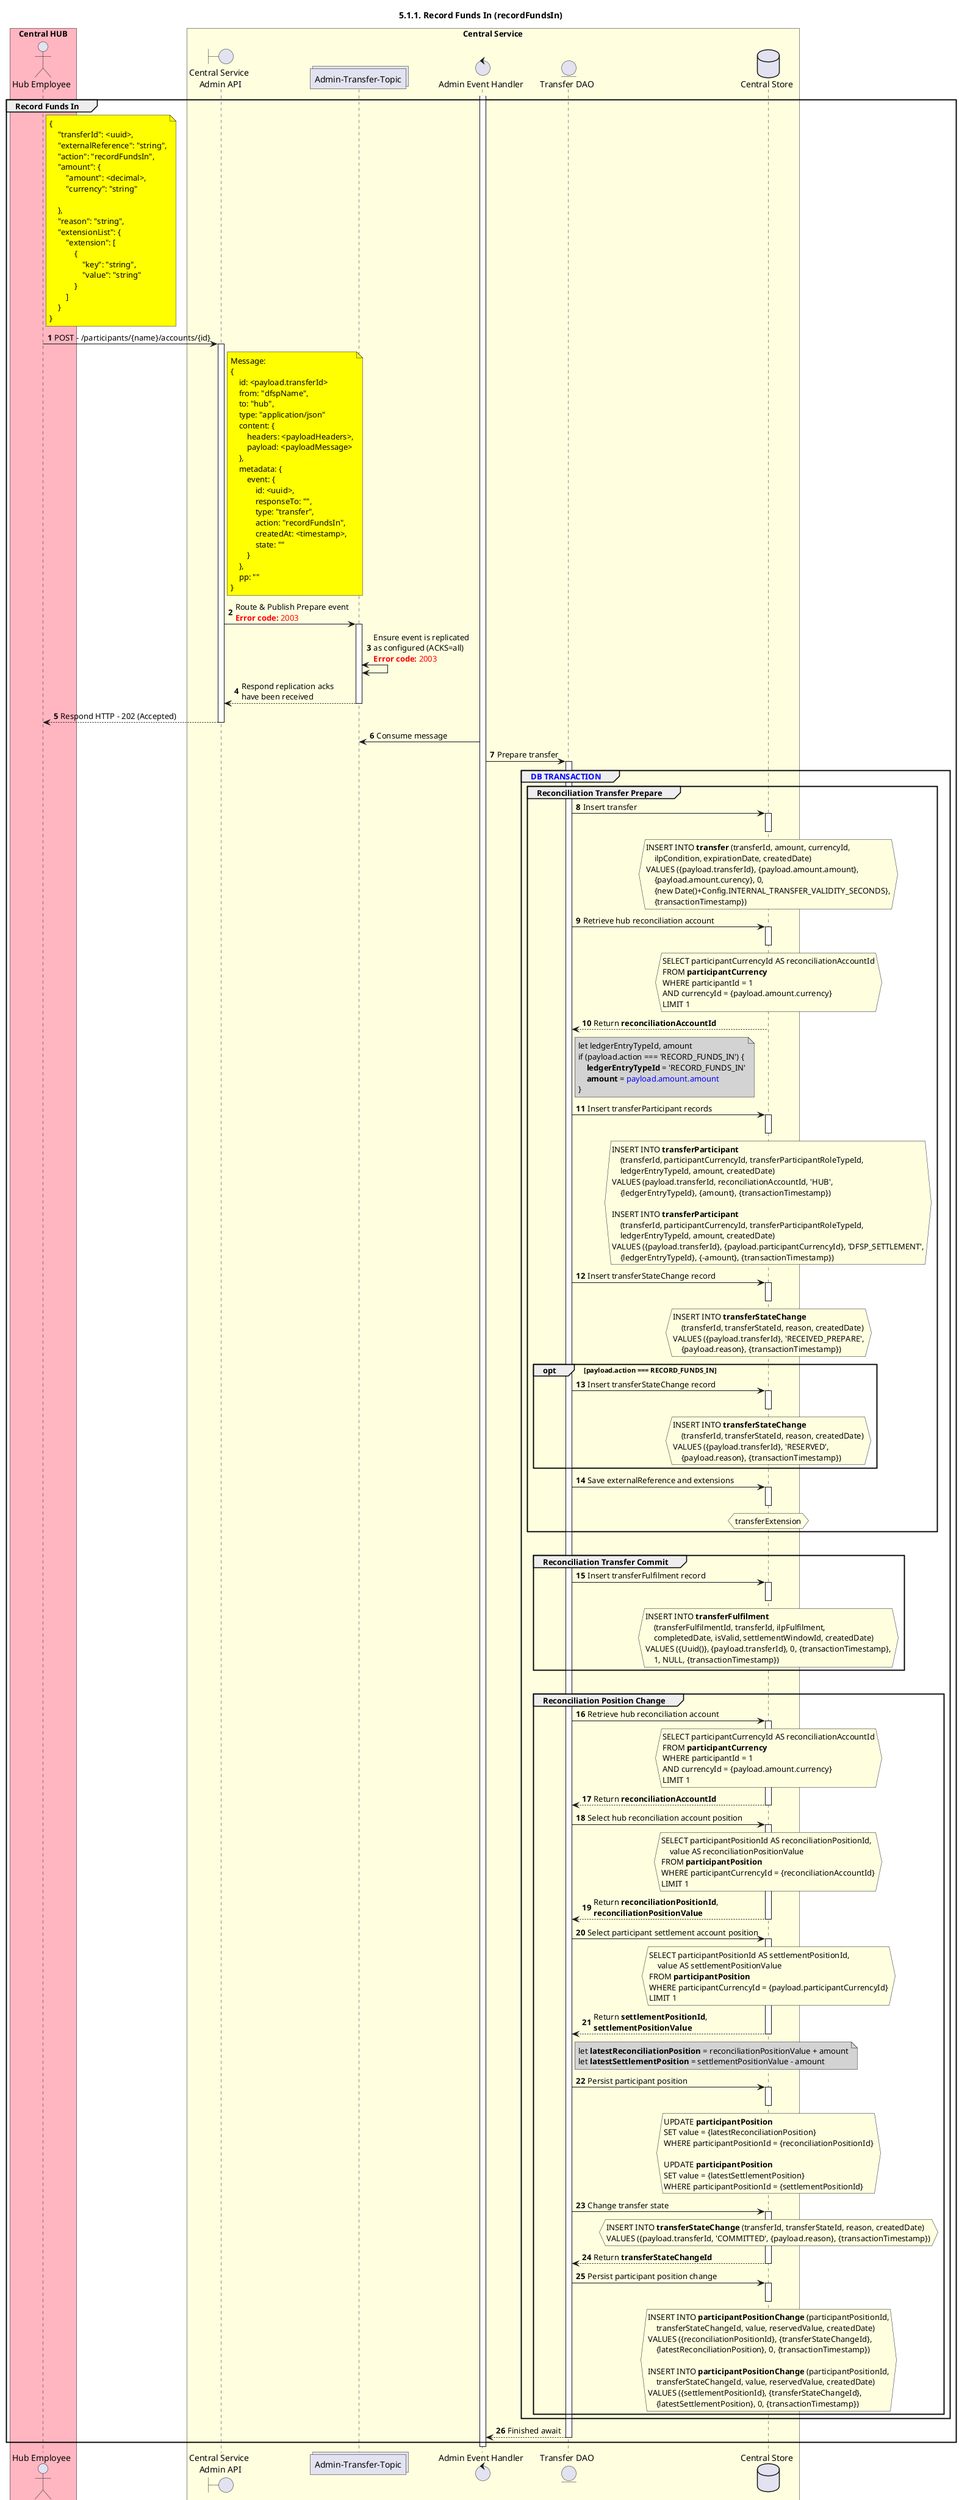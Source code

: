 /'*****
 License
 --------------
 Copyright © 2017 Bill & Melinda Gates Foundation
 The Mojaloop files are made available by the Bill & Melinda Gates Foundation under the Apache License, Version 2.0 (the "License") and you may not use these files except in compliance with the License. You may obtain a copy of the License at
 http://www.apache.org/licenses/LICENSE-2.0
 Unless required by applicable law or agreed to in writing, the Mojaloop files are distributed on an "AS IS" BASIS, WITHOUT WARRANTIES OR CONDITIONS OF ANY KIND, either express or implied. See the License for the specific language governing permissions and limitations under the License.
 Contributors
 --------------
 This is the official list of the Mojaloop project contributors for this file.
 Names of the original copyright holders (individuals or organizations)
 should be listed with a '*' in the first column. People who have
 contributed from an organization can be listed under the organization
 that actually holds the copyright for their contributions (see the
 Gates Foundation organization for an example). Those individuals should have
 their names indented and be marked with a '-'. Email address can be added
 optionally within square brackets <email>.
 * Gates Foundation
 - Name Surname <name.surname@gatesfoundation.com>

 * Georgi Georgiev <georgi.georgiev@modusbox.com>
 --------------
 ******'/

@startuml
' declate title
title 5.1.1. Record Funds In (recordFundsIn)

autonumber

' Actor Keys:
'   boundary - APIs/Interfaces, etc
'   collections - Kafka Topics
'   control - Kafka Consumers
'   entity - Database Access Objects
'   database - Database Persistance Store

' declare actors
actor "Hub Employee" as OPERATOR
boundary "Central Service\n Admin API" as CS_ADMIN_API
collections "Admin-Transfer-Topic" as TOPIC_ADMIN_TRANSFER
control "Admin Event Handler" as ADMIN_HANDLER
entity "Transfer DAO" as TRANSFER_DAO
database "Central Store" as DB

box "Central HUB" #lightpink
    participant OPERATOR
end box

box "Central Service" #LightYellow
    participant CS_ADMIN_API
	participant TOPIC_ADMIN_TRANSFER
    participant ADMIN_HANDLER
    participant TRANSFER_DAO
    participant DB
end box

' start flow
activate ADMIN_HANDLER
group Record Funds In
    note right of OPERATOR #yellow
        {
            "transferId": <uuid>,
            "externalReference": "string",
            "action": "recordFundsIn",
            "amount": {
                "amount": <decimal>,
                "currency": "string"

            },
            "reason": "string",
            "extensionList": {
                "extension": [
                    {
                        "key": "string",
                        "value": "string"
                    }
                ]
            }
        }
    end note
    OPERATOR -> CS_ADMIN_API: POST - /participants/{name}/accounts/{id}
    activate CS_ADMIN_API

    note right of CS_ADMIN_API #yellow
        Message:
        {
            id: <payload.transferId>
            from: "dfspName",
            to: "hub",
            type: "application/json"
            content: {
                headers: <payloadHeaders>,
                payload: <payloadMessage>
            },
            metadata: {
                event: {
                    id: <uuid>,
                    responseTo: "",
                    type: "transfer",
                    action: "recordFundsIn",
                    createdAt: <timestamp>,
                    state: ""
                }
            },
            pp: ""
        }
    end note
    CS_ADMIN_API -> TOPIC_ADMIN_TRANSFER: Route & Publish Prepare event\n<color #FF0000><b>Error code:</b> 2003</color>
    activate TOPIC_ADMIN_TRANSFER
    TOPIC_ADMIN_TRANSFER <-> TOPIC_ADMIN_TRANSFER: Ensure event is replicated\nas configured (ACKS=all)\n<color #FF0000><b>Error code:</b> 2003</color>
    TOPIC_ADMIN_TRANSFER --> CS_ADMIN_API: Respond replication acks\nhave been received
    deactivate TOPIC_ADMIN_TRANSFER
    CS_ADMIN_API ---> OPERATOR: Respond HTTP - 202 (Accepted)
    deactivate CS_ADMIN_API

    TOPIC_ADMIN_TRANSFER <- ADMIN_HANDLER: Consume message
    ADMIN_HANDLER -> TRANSFER_DAO: Prepare transfer
    activate TRANSFER_DAO
    group <color #blue>DB TRANSACTION</color>
        group Reconciliation Transfer Prepare
            TRANSFER_DAO -> DB: Insert transfer
            activate DB
            deactivate DB
            hnote over DB #lightyellow
                INSERT INTO **transfer** (transferId, amount, currencyId,
                    ilpCondition, expirationDate, createdDate)
                VALUES ({payload.transferId}, {payload.amount.amount},
                    {payload.amount.curency}, 0,
                    {new Date()+Config.INTERNAL_TRANSFER_VALIDITY_SECONDS},
                    {transactionTimestamp})
            end hnote

            TRANSFER_DAO -> DB: Retrieve hub reconciliation account
            activate DB
            hnote over DB #lightyellow
                SELECT participantCurrencyId AS reconciliationAccountId
                FROM **participantCurrency**
                WHERE participantId = 1
                AND currencyId = {payload.amount.currency}
                LIMIT 1
            end hnote
            deactivate DB
            TRANSFER_DAO <-- DB: Return **reconciliationAccountId**

            note right of TRANSFER_DAO #lightgray
                let ledgerEntryTypeId, amount
                if (payload.action === 'RECORD_FUNDS_IN') {
                    **ledgerEntryTypeId** = 'RECORD_FUNDS_IN'
                    **amount** = <color #blue>payload.amount.amount</color>
                }
            end note

            TRANSFER_DAO -> DB: Insert transferParticipant records
            activate DB
            deactivate DB
            hnote over DB #lightyellow
                INSERT INTO **transferParticipant**
                    (transferId, participantCurrencyId, transferParticipantRoleTypeId,
                    ledgerEntryTypeId, amount, createdDate)
                VALUES (payload.transferId, reconciliationAccountId, 'HUB',
                    {ledgerEntryTypeId}, {amount}, {transactionTimestamp})

                INSERT INTO **transferParticipant**
                    (transferId, participantCurrencyId, transferParticipantRoleTypeId,
                    ledgerEntryTypeId, amount, createdDate)
                VALUES ({payload.transferId}, {payload.participantCurrencyId}, 'DFSP_SETTLEMENT',
                    {ledgerEntryTypeId}, {-amount}, {transactionTimestamp})
            end hnote

            TRANSFER_DAO -> DB: Insert transferStateChange record
            activate DB
            deactivate DB
            hnote over DB #lightyellow
                INSERT INTO **transferStateChange**
                    (transferId, transferStateId, reason, createdDate)
                VALUES ({payload.transferId}, 'RECEIVED_PREPARE',
                    {payload.reason}, {transactionTimestamp})
            end hnote

            opt payload.action === RECORD_FUNDS_IN
                TRANSFER_DAO -> DB: Insert transferStateChange record
                activate DB
                deactivate DB
                hnote over DB #lightyellow
                    INSERT INTO **transferStateChange**
                        (transferId, transferStateId, reason, createdDate)
                    VALUES ({payload.transferId}, 'RESERVED',
                        {payload.reason}, {transactionTimestamp})
                end hnote
            end

            TRANSFER_DAO -> DB: Save externalReference and extensions
            activate DB
            deactivate DB
            hnote over DB #lightyellow
                transferExtension
            end hnote
        end
        |||
        group Reconciliation Transfer Commit
            TRANSFER_DAO -> DB: Insert transferFulfilment record
            activate DB
            deactivate DB
            hnote over DB #lightyellow
                INSERT INTO **transferFulfilment**
                    (transferFulfilmentId, transferId, ilpFulfilment,
                    completedDate, isValid, settlementWindowId, createdDate)
                VALUES ({Uuid()}, {payload.transferId}, 0, {transactionTimestamp},
                    1, NULL, {transactionTimestamp})
            end hnote
        end
        |||
        group Reconciliation Position Change
            TRANSFER_DAO -> DB: Retrieve hub reconciliation account
            activate DB
            hnote over DB #lightyellow
                SELECT participantCurrencyId AS reconciliationAccountId
                FROM **participantCurrency**
                WHERE participantId = 1
                AND currencyId = {payload.amount.currency}
                LIMIT 1
            end hnote
            TRANSFER_DAO <-- DB: Return **reconciliationAccountId**
            deactivate DB

            TRANSFER_DAO -> DB: Select hub reconciliation account position
            activate DB
            hnote over DB #lightyellow
                SELECT participantPositionId AS reconciliationPositionId,
                    value AS reconciliationPositionValue
                FROM **participantPosition**
                WHERE participantCurrencyId = {reconciliationAccountId}
                LIMIT 1
            end hnote
            TRANSFER_DAO <-- DB: Return **reconciliationPositionId**,\n**reconciliationPositionValue**
            deactivate DB

            TRANSFER_DAO -> DB: Select participant settlement account position
            activate DB
            hnote over DB #lightyellow
                SELECT participantPositionId AS settlementPositionId,
                    value AS settlementPositionValue
                FROM **participantPosition**
                WHERE participantCurrencyId = {payload.participantCurrencyId}
                LIMIT 1
            end hnote
            TRANSFER_DAO <-- DB: Return **settlementPositionId**,\n**settlementPositionValue**
            deactivate DB

            note right of TRANSFER_DAO #lightgray
                let **latestReconciliationPosition** = reconciliationPositionValue + amount
                let **latestSettlementPosition** = settlementPositionValue - amount
            end note

            TRANSFER_DAO -> DB: Persist participant position
            activate DB
            deactivate DB
            hnote over DB #lightyellow
                UPDATE **participantPosition**
                SET value = {latestReconciliationPosition}
                WHERE participantPositionId = {reconciliationPositionId}

                UPDATE **participantPosition**
                SET value = {latestSettlementPosition}
                WHERE participantPositionId = {settlementPositionId}
            end hnote

            TRANSFER_DAO -> DB: Change transfer state
            activate DB
            hnote over DB #lightyellow
                INSERT INTO **transferStateChange** (transferId, transferStateId, reason, createdDate)
                VALUES ({payload.transferId, 'COMMITTED', {payload.reason}, {transactionTimestamp})
            end hnote
            TRANSFER_DAO <-- DB: Return **transferStateChangeId**
            deactivate DB

            TRANSFER_DAO -> DB: Persist participant position change
            activate DB
            deactivate DB
            hnote over DB #lightyellow
                INSERT INTO **participantPositionChange** (participantPositionId,
                    transferStateChangeId, value, reservedValue, createdDate)
                VALUES ({reconciliationPositionId}, {transferStateChangeId},
                    {latestReconciliationPosition}, 0, {transactionTimestamp})

                INSERT INTO **participantPositionChange** (participantPositionId,
                    transferStateChangeId, value, reservedValue, createdDate)
                VALUES ({settlementPositionId}, {transferStateChangeId},
                    {latestSettlementPosition}, 0, {transactionTimestamp})
            end hnote
        end
    end
    ADMIN_HANDLER <-- TRANSFER_DAO: Finished await
    deactivate TRANSFER_DAO
end
deactivate ADMIN_HANDLER
@enduml
